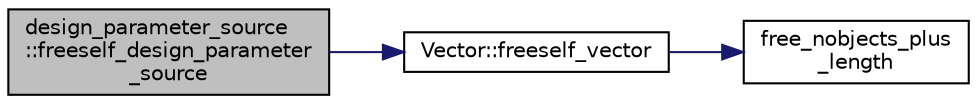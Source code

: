 digraph "design_parameter_source::freeself_design_parameter_source"
{
  edge [fontname="Helvetica",fontsize="10",labelfontname="Helvetica",labelfontsize="10"];
  node [fontname="Helvetica",fontsize="10",shape=record];
  rankdir="LR";
  Node132 [label="design_parameter_source\l::freeself_design_parameter\l_source",height=0.2,width=0.4,color="black", fillcolor="grey75", style="filled", fontcolor="black"];
  Node132 -> Node133 [color="midnightblue",fontsize="10",style="solid",fontname="Helvetica"];
  Node133 [label="Vector::freeself_vector",height=0.2,width=0.4,color="black", fillcolor="white", style="filled",URL="$d5/db2/class_vector.html#ad55c58937ca8fb342247a2c0fb572d20"];
  Node133 -> Node134 [color="midnightblue",fontsize="10",style="solid",fontname="Helvetica"];
  Node134 [label="free_nobjects_plus\l_length",height=0.2,width=0.4,color="black", fillcolor="white", style="filled",URL="$d9/d60/discreta_8h.html#a9fe9986097b58d1ade2867be95632efb"];
}
